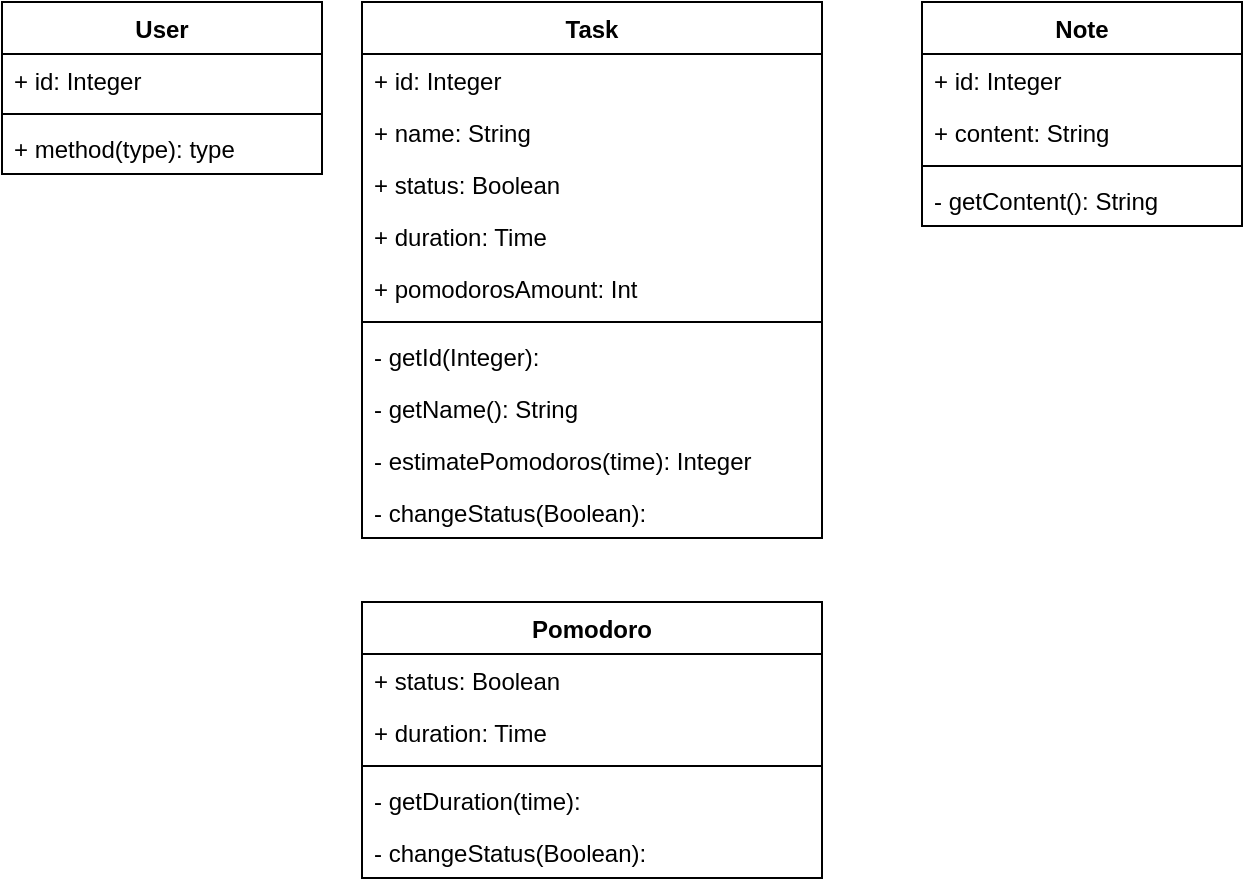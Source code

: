 <mxfile version="14.4.8" type="device" pages="2"><diagram id="C5RBs43oDa-KdzZeNtuy" name="Page-1"><mxGraphModel dx="460" dy="771" grid="1" gridSize="10" guides="1" tooltips="1" connect="1" arrows="1" fold="1" page="1" pageScale="1" pageWidth="827" pageHeight="1169" math="0" shadow="0"><root><mxCell id="WIyWlLk6GJQsqaUBKTNV-0"/><mxCell id="WIyWlLk6GJQsqaUBKTNV-1" parent="WIyWlLk6GJQsqaUBKTNV-0"/><mxCell id="qXxwmI5AGvTO96bUJPKv-0" value="User" style="swimlane;fontStyle=1;align=center;verticalAlign=top;childLayout=stackLayout;horizontal=1;startSize=26;horizontalStack=0;resizeParent=1;resizeParentMax=0;resizeLast=0;collapsible=1;marginBottom=0;" parent="WIyWlLk6GJQsqaUBKTNV-1" vertex="1"><mxGeometry x="20" y="160" width="160" height="86" as="geometry"/></mxCell><mxCell id="qXxwmI5AGvTO96bUJPKv-1" value="+ id: Integer" style="text;strokeColor=none;fillColor=none;align=left;verticalAlign=top;spacingLeft=4;spacingRight=4;overflow=hidden;rotatable=0;points=[[0,0.5],[1,0.5]];portConstraint=eastwest;" parent="qXxwmI5AGvTO96bUJPKv-0" vertex="1"><mxGeometry y="26" width="160" height="26" as="geometry"/></mxCell><mxCell id="qXxwmI5AGvTO96bUJPKv-2" value="" style="line;strokeWidth=1;fillColor=none;align=left;verticalAlign=middle;spacingTop=-1;spacingLeft=3;spacingRight=3;rotatable=0;labelPosition=right;points=[];portConstraint=eastwest;" parent="qXxwmI5AGvTO96bUJPKv-0" vertex="1"><mxGeometry y="52" width="160" height="8" as="geometry"/></mxCell><mxCell id="qXxwmI5AGvTO96bUJPKv-3" value="+ method(type): type" style="text;strokeColor=none;fillColor=none;align=left;verticalAlign=top;spacingLeft=4;spacingRight=4;overflow=hidden;rotatable=0;points=[[0,0.5],[1,0.5]];portConstraint=eastwest;" parent="qXxwmI5AGvTO96bUJPKv-0" vertex="1"><mxGeometry y="60" width="160" height="26" as="geometry"/></mxCell><mxCell id="qXxwmI5AGvTO96bUJPKv-6" value="Pomodoro" style="swimlane;fontStyle=1;align=center;verticalAlign=top;childLayout=stackLayout;horizontal=1;startSize=26;horizontalStack=0;resizeParent=1;resizeParentMax=0;resizeLast=0;collapsible=1;marginBottom=0;" parent="WIyWlLk6GJQsqaUBKTNV-1" vertex="1"><mxGeometry x="200" y="460" width="230" height="138" as="geometry"><mxRectangle x="200" y="480" width="90" height="26" as="alternateBounds"/></mxGeometry></mxCell><mxCell id="qXxwmI5AGvTO96bUJPKv-11" value="+ status: Boolean" style="text;strokeColor=none;fillColor=none;align=left;verticalAlign=top;spacingLeft=4;spacingRight=4;overflow=hidden;rotatable=0;points=[[0,0.5],[1,0.5]];portConstraint=eastwest;" parent="qXxwmI5AGvTO96bUJPKv-6" vertex="1"><mxGeometry y="26" width="230" height="26" as="geometry"/></mxCell><mxCell id="qXxwmI5AGvTO96bUJPKv-12" value="+ duration: Time" style="text;strokeColor=none;fillColor=none;align=left;verticalAlign=top;spacingLeft=4;spacingRight=4;overflow=hidden;rotatable=0;points=[[0,0.5],[1,0.5]];portConstraint=eastwest;" parent="qXxwmI5AGvTO96bUJPKv-6" vertex="1"><mxGeometry y="52" width="230" height="26" as="geometry"/></mxCell><mxCell id="qXxwmI5AGvTO96bUJPKv-8" value="" style="line;strokeWidth=1;fillColor=none;align=left;verticalAlign=middle;spacingTop=-1;spacingLeft=3;spacingRight=3;rotatable=0;labelPosition=right;points=[];portConstraint=eastwest;" parent="qXxwmI5AGvTO96bUJPKv-6" vertex="1"><mxGeometry y="78" width="230" height="8" as="geometry"/></mxCell><mxCell id="qXxwmI5AGvTO96bUJPKv-9" value="- getDuration(time): " style="text;strokeColor=none;fillColor=none;align=left;verticalAlign=top;spacingLeft=4;spacingRight=4;overflow=hidden;rotatable=0;points=[[0,0.5],[1,0.5]];portConstraint=eastwest;" parent="qXxwmI5AGvTO96bUJPKv-6" vertex="1"><mxGeometry y="86" width="230" height="26" as="geometry"/></mxCell><mxCell id="qXxwmI5AGvTO96bUJPKv-30" value="- changeStatus(Boolean): " style="text;strokeColor=none;fillColor=none;align=left;verticalAlign=top;spacingLeft=4;spacingRight=4;overflow=hidden;rotatable=0;points=[[0,0.5],[1,0.5]];portConstraint=eastwest;" parent="qXxwmI5AGvTO96bUJPKv-6" vertex="1"><mxGeometry y="112" width="230" height="26" as="geometry"/></mxCell><mxCell id="qXxwmI5AGvTO96bUJPKv-22" value="Note" style="swimlane;fontStyle=1;align=center;verticalAlign=top;childLayout=stackLayout;horizontal=1;startSize=26;horizontalStack=0;resizeParent=1;resizeParentMax=0;resizeLast=0;collapsible=1;marginBottom=0;" parent="WIyWlLk6GJQsqaUBKTNV-1" vertex="1"><mxGeometry x="480" y="160" width="160" height="112" as="geometry"/></mxCell><mxCell id="qXxwmI5AGvTO96bUJPKv-23" value="+ id: Integer" style="text;strokeColor=none;fillColor=none;align=left;verticalAlign=top;spacingLeft=4;spacingRight=4;overflow=hidden;rotatable=0;points=[[0,0.5],[1,0.5]];portConstraint=eastwest;" parent="qXxwmI5AGvTO96bUJPKv-22" vertex="1"><mxGeometry y="26" width="160" height="26" as="geometry"/></mxCell><mxCell id="qXxwmI5AGvTO96bUJPKv-24" value="+ content: String" style="text;strokeColor=none;fillColor=none;align=left;verticalAlign=top;spacingLeft=4;spacingRight=4;overflow=hidden;rotatable=0;points=[[0,0.5],[1,0.5]];portConstraint=eastwest;" parent="qXxwmI5AGvTO96bUJPKv-22" vertex="1"><mxGeometry y="52" width="160" height="26" as="geometry"/></mxCell><mxCell id="qXxwmI5AGvTO96bUJPKv-28" value="" style="line;strokeWidth=1;fillColor=none;align=left;verticalAlign=middle;spacingTop=-1;spacingLeft=3;spacingRight=3;rotatable=0;labelPosition=right;points=[];portConstraint=eastwest;" parent="qXxwmI5AGvTO96bUJPKv-22" vertex="1"><mxGeometry y="78" width="160" height="8" as="geometry"/></mxCell><mxCell id="qXxwmI5AGvTO96bUJPKv-45" value="- getContent(): String" style="text;strokeColor=none;fillColor=none;align=left;verticalAlign=top;spacingLeft=4;spacingRight=4;overflow=hidden;rotatable=0;points=[[0,0.5],[1,0.5]];portConstraint=eastwest;" parent="qXxwmI5AGvTO96bUJPKv-22" vertex="1"><mxGeometry y="86" width="160" height="26" as="geometry"/></mxCell><mxCell id="qXxwmI5AGvTO96bUJPKv-34" value="Task" style="swimlane;fontStyle=1;align=center;verticalAlign=top;childLayout=stackLayout;horizontal=1;startSize=26;horizontalStack=0;resizeParent=1;resizeParentMax=0;resizeLast=0;collapsible=1;marginBottom=0;" parent="WIyWlLk6GJQsqaUBKTNV-1" vertex="1"><mxGeometry x="200" y="160" width="230" height="268" as="geometry"/></mxCell><mxCell id="qXxwmI5AGvTO96bUJPKv-35" value="+ id: Integer" style="text;strokeColor=none;fillColor=none;align=left;verticalAlign=top;spacingLeft=4;spacingRight=4;overflow=hidden;rotatable=0;points=[[0,0.5],[1,0.5]];portConstraint=eastwest;" parent="qXxwmI5AGvTO96bUJPKv-34" vertex="1"><mxGeometry y="26" width="230" height="26" as="geometry"/></mxCell><mxCell id="qXxwmI5AGvTO96bUJPKv-36" value="+ name: String" style="text;strokeColor=none;fillColor=none;align=left;verticalAlign=top;spacingLeft=4;spacingRight=4;overflow=hidden;rotatable=0;points=[[0,0.5],[1,0.5]];portConstraint=eastwest;" parent="qXxwmI5AGvTO96bUJPKv-34" vertex="1"><mxGeometry y="52" width="230" height="26" as="geometry"/></mxCell><mxCell id="qXxwmI5AGvTO96bUJPKv-37" value="+ status: Boolean" style="text;strokeColor=none;fillColor=none;align=left;verticalAlign=top;spacingLeft=4;spacingRight=4;overflow=hidden;rotatable=0;points=[[0,0.5],[1,0.5]];portConstraint=eastwest;" parent="qXxwmI5AGvTO96bUJPKv-34" vertex="1"><mxGeometry y="78" width="230" height="26" as="geometry"/></mxCell><mxCell id="qXxwmI5AGvTO96bUJPKv-38" value="+ duration: Time" style="text;strokeColor=none;fillColor=none;align=left;verticalAlign=top;spacingLeft=4;spacingRight=4;overflow=hidden;rotatable=0;points=[[0,0.5],[1,0.5]];portConstraint=eastwest;" parent="qXxwmI5AGvTO96bUJPKv-34" vertex="1"><mxGeometry y="104" width="230" height="26" as="geometry"/></mxCell><mxCell id="qXxwmI5AGvTO96bUJPKv-39" value="+ pomodorosAmount: Int" style="text;strokeColor=none;fillColor=none;align=left;verticalAlign=top;spacingLeft=4;spacingRight=4;overflow=hidden;rotatable=0;points=[[0,0.5],[1,0.5]];portConstraint=eastwest;" parent="qXxwmI5AGvTO96bUJPKv-34" vertex="1"><mxGeometry y="130" width="230" height="26" as="geometry"/></mxCell><mxCell id="qXxwmI5AGvTO96bUJPKv-40" value="" style="line;strokeWidth=1;fillColor=none;align=left;verticalAlign=middle;spacingTop=-1;spacingLeft=3;spacingRight=3;rotatable=0;labelPosition=right;points=[];portConstraint=eastwest;" parent="qXxwmI5AGvTO96bUJPKv-34" vertex="1"><mxGeometry y="156" width="230" height="8" as="geometry"/></mxCell><mxCell id="qXxwmI5AGvTO96bUJPKv-41" value="- getId(Integer): " style="text;strokeColor=none;fillColor=none;align=left;verticalAlign=top;spacingLeft=4;spacingRight=4;overflow=hidden;rotatable=0;points=[[0,0.5],[1,0.5]];portConstraint=eastwest;" parent="qXxwmI5AGvTO96bUJPKv-34" vertex="1"><mxGeometry y="164" width="230" height="26" as="geometry"/></mxCell><mxCell id="qXxwmI5AGvTO96bUJPKv-42" value="- getName(): String " style="text;strokeColor=none;fillColor=none;align=left;verticalAlign=top;spacingLeft=4;spacingRight=4;overflow=hidden;rotatable=0;points=[[0,0.5],[1,0.5]];portConstraint=eastwest;" parent="qXxwmI5AGvTO96bUJPKv-34" vertex="1"><mxGeometry y="190" width="230" height="26" as="geometry"/></mxCell><mxCell id="qXxwmI5AGvTO96bUJPKv-43" value="- estimatePomodoros(time): Integer" style="text;strokeColor=none;fillColor=none;align=left;verticalAlign=top;spacingLeft=4;spacingRight=4;overflow=hidden;rotatable=0;points=[[0,0.5],[1,0.5]];portConstraint=eastwest;" parent="qXxwmI5AGvTO96bUJPKv-34" vertex="1"><mxGeometry y="216" width="230" height="26" as="geometry"/></mxCell><mxCell id="qXxwmI5AGvTO96bUJPKv-44" value="- changeStatus(Boolean): " style="text;strokeColor=none;fillColor=none;align=left;verticalAlign=top;spacingLeft=4;spacingRight=4;overflow=hidden;rotatable=0;points=[[0,0.5],[1,0.5]];portConstraint=eastwest;" parent="qXxwmI5AGvTO96bUJPKv-34" vertex="1"><mxGeometry y="242" width="230" height="26" as="geometry"/></mxCell></root></mxGraphModel></diagram><diagram id="xYzg2yxqFJEzO0xZ4Hu9" name="Page-2"><mxGraphModel dx="460" dy="767" grid="1" gridSize="10" guides="1" tooltips="1" connect="1" arrows="1" fold="1" page="1" pageScale="1" pageWidth="827" pageHeight="1169" math="0" shadow="0">&#xa;      <root>&#xa;        <mxCell id="upARdPuAZ_gPO26NSb8B-0"/>&#xa;        <mxCell id="upARdPuAZ_gPO26NSb8B-1" parent="upARdPuAZ_gPO26NSb8B-0"/>&#xa;      </root>&#xa;    </mxGraphModel></diagram></mxfile>